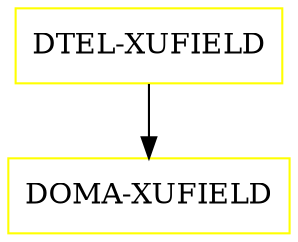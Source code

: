 digraph G {
  "DTEL-XUFIELD" [shape=box,color=yellow];
  "DOMA-XUFIELD" [shape=box,color=yellow,URL="./DOMA_XUFIELD.html"];
  "DTEL-XUFIELD" -> "DOMA-XUFIELD";
}
